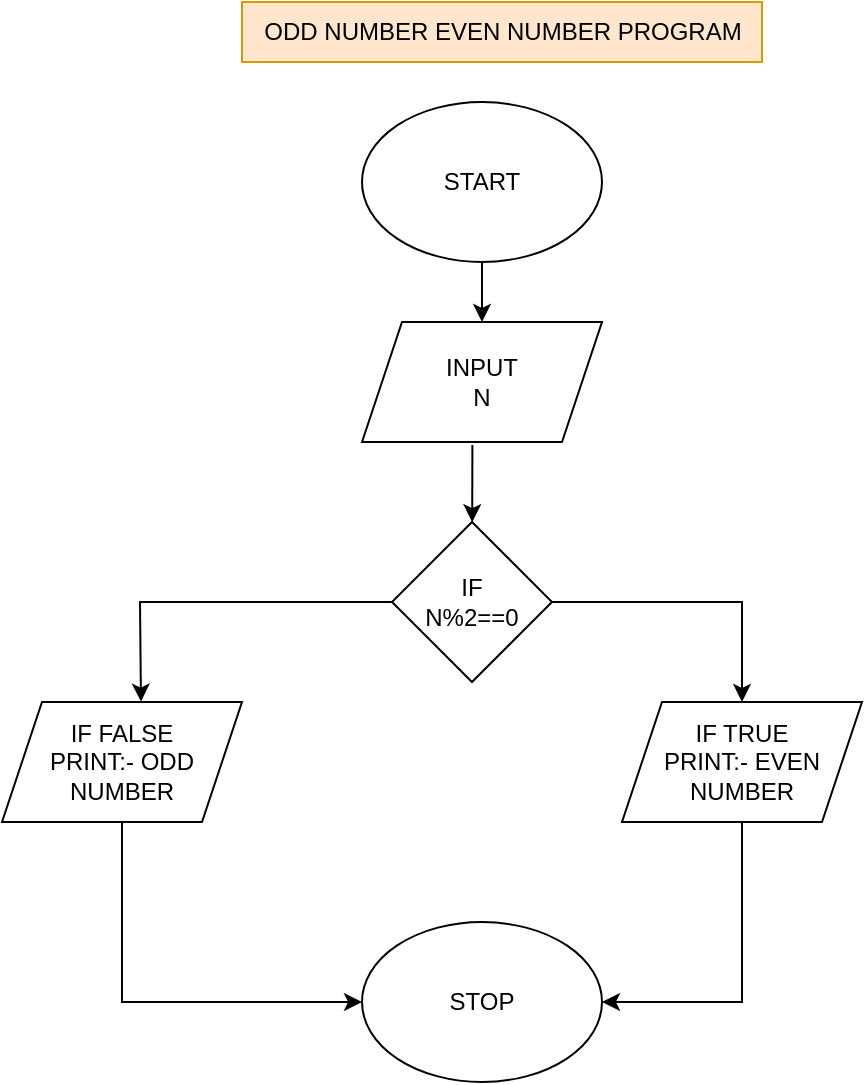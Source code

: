 <mxfile version="20.3.0" type="device"><diagram id="0VyogO4FM-i8yZcJ2f7O" name="Page-1"><mxGraphModel dx="723" dy="461" grid="1" gridSize="10" guides="1" tooltips="1" connect="1" arrows="1" fold="1" page="1" pageScale="1" pageWidth="850" pageHeight="1100" math="0" shadow="0"><root><mxCell id="0"/><mxCell id="1" parent="0"/><mxCell id="vOl9gnMwk8UWy4Q2usAW-1" value="START" style="ellipse;whiteSpace=wrap;html=1;" vertex="1" parent="1"><mxGeometry x="370" y="60" width="120" height="80" as="geometry"/></mxCell><mxCell id="vOl9gnMwk8UWy4Q2usAW-2" value="INPUT&lt;br&gt;N" style="shape=parallelogram;perimeter=parallelogramPerimeter;whiteSpace=wrap;html=1;fixedSize=1;" vertex="1" parent="1"><mxGeometry x="370" y="170" width="120" height="60" as="geometry"/></mxCell><mxCell id="vOl9gnMwk8UWy4Q2usAW-3" value="IF&lt;br&gt;N%2==0" style="rhombus;whiteSpace=wrap;html=1;" vertex="1" parent="1"><mxGeometry x="385" y="270" width="80" height="80" as="geometry"/></mxCell><mxCell id="vOl9gnMwk8UWy4Q2usAW-4" value="" style="endArrow=classic;html=1;rounded=0;exitX=0.5;exitY=1;exitDx=0;exitDy=0;entryX=0.5;entryY=0;entryDx=0;entryDy=0;" edge="1" parent="1" source="vOl9gnMwk8UWy4Q2usAW-1" target="vOl9gnMwk8UWy4Q2usAW-2"><mxGeometry width="50" height="50" relative="1" as="geometry"><mxPoint x="400" y="300" as="sourcePoint"/><mxPoint x="450" y="250" as="targetPoint"/></mxGeometry></mxCell><mxCell id="vOl9gnMwk8UWy4Q2usAW-5" value="" style="endArrow=classic;html=1;rounded=0;exitX=0.46;exitY=1.024;exitDx=0;exitDy=0;exitPerimeter=0;" edge="1" parent="1" source="vOl9gnMwk8UWy4Q2usAW-2" target="vOl9gnMwk8UWy4Q2usAW-3"><mxGeometry width="50" height="50" relative="1" as="geometry"><mxPoint x="400" y="300" as="sourcePoint"/><mxPoint x="430" y="240" as="targetPoint"/></mxGeometry></mxCell><mxCell id="vOl9gnMwk8UWy4Q2usAW-6" value="" style="endArrow=classic;html=1;rounded=0;exitX=1;exitY=0.5;exitDx=0;exitDy=0;entryX=0.5;entryY=0;entryDx=0;entryDy=0;" edge="1" parent="1" source="vOl9gnMwk8UWy4Q2usAW-3" target="vOl9gnMwk8UWy4Q2usAW-7"><mxGeometry width="50" height="50" relative="1" as="geometry"><mxPoint x="370" y="370" as="sourcePoint"/><mxPoint x="520" y="360" as="targetPoint"/><Array as="points"><mxPoint x="560" y="310"/></Array></mxGeometry></mxCell><mxCell id="vOl9gnMwk8UWy4Q2usAW-7" value="IF TRUE&lt;br&gt;PRINT:- EVEN NUMBER" style="shape=parallelogram;perimeter=parallelogramPerimeter;whiteSpace=wrap;html=1;fixedSize=1;" vertex="1" parent="1"><mxGeometry x="500" y="360" width="120" height="60" as="geometry"/></mxCell><mxCell id="vOl9gnMwk8UWy4Q2usAW-8" value="IF FALSE&lt;br&gt;PRINT:- ODD NUMBER" style="shape=parallelogram;perimeter=parallelogramPerimeter;whiteSpace=wrap;html=1;fixedSize=1;" vertex="1" parent="1"><mxGeometry x="190" y="360" width="120" height="60" as="geometry"/></mxCell><mxCell id="vOl9gnMwk8UWy4Q2usAW-9" value="" style="endArrow=classic;html=1;rounded=0;exitX=0;exitY=0.5;exitDx=0;exitDy=0;entryX=0.579;entryY=-0.003;entryDx=0;entryDy=0;entryPerimeter=0;" edge="1" parent="1" source="vOl9gnMwk8UWy4Q2usAW-3" target="vOl9gnMwk8UWy4Q2usAW-8"><mxGeometry width="50" height="50" relative="1" as="geometry"><mxPoint x="370" y="360" as="sourcePoint"/><mxPoint x="420" y="310" as="targetPoint"/><Array as="points"><mxPoint x="259" y="310"/></Array></mxGeometry></mxCell><mxCell id="vOl9gnMwk8UWy4Q2usAW-10" value="STOP" style="ellipse;whiteSpace=wrap;html=1;" vertex="1" parent="1"><mxGeometry x="370" y="470" width="120" height="80" as="geometry"/></mxCell><mxCell id="vOl9gnMwk8UWy4Q2usAW-11" value="" style="endArrow=classic;html=1;rounded=0;exitX=0.5;exitY=1;exitDx=0;exitDy=0;entryX=0;entryY=0.5;entryDx=0;entryDy=0;" edge="1" parent="1" source="vOl9gnMwk8UWy4Q2usAW-8" target="vOl9gnMwk8UWy4Q2usAW-10"><mxGeometry width="50" height="50" relative="1" as="geometry"><mxPoint x="370" y="360" as="sourcePoint"/><mxPoint x="420" y="310" as="targetPoint"/><Array as="points"><mxPoint x="250" y="510"/></Array></mxGeometry></mxCell><mxCell id="vOl9gnMwk8UWy4Q2usAW-12" value="" style="endArrow=classic;html=1;rounded=0;exitX=0.5;exitY=1;exitDx=0;exitDy=0;entryX=1;entryY=0.5;entryDx=0;entryDy=0;" edge="1" parent="1" source="vOl9gnMwk8UWy4Q2usAW-7" target="vOl9gnMwk8UWy4Q2usAW-10"><mxGeometry width="50" height="50" relative="1" as="geometry"><mxPoint x="370" y="360" as="sourcePoint"/><mxPoint x="420" y="310" as="targetPoint"/><Array as="points"><mxPoint x="560" y="510"/></Array></mxGeometry></mxCell><mxCell id="vOl9gnMwk8UWy4Q2usAW-13" value="ODD NUMBER EVEN NUMBER PROGRAM" style="text;html=1;align=center;verticalAlign=middle;resizable=0;points=[];autosize=1;strokeColor=#d79b00;fillColor=#ffe6cc;shadow=0;sketch=0;" vertex="1" parent="1"><mxGeometry x="310" y="10" width="260" height="30" as="geometry"/></mxCell></root></mxGraphModel></diagram></mxfile>